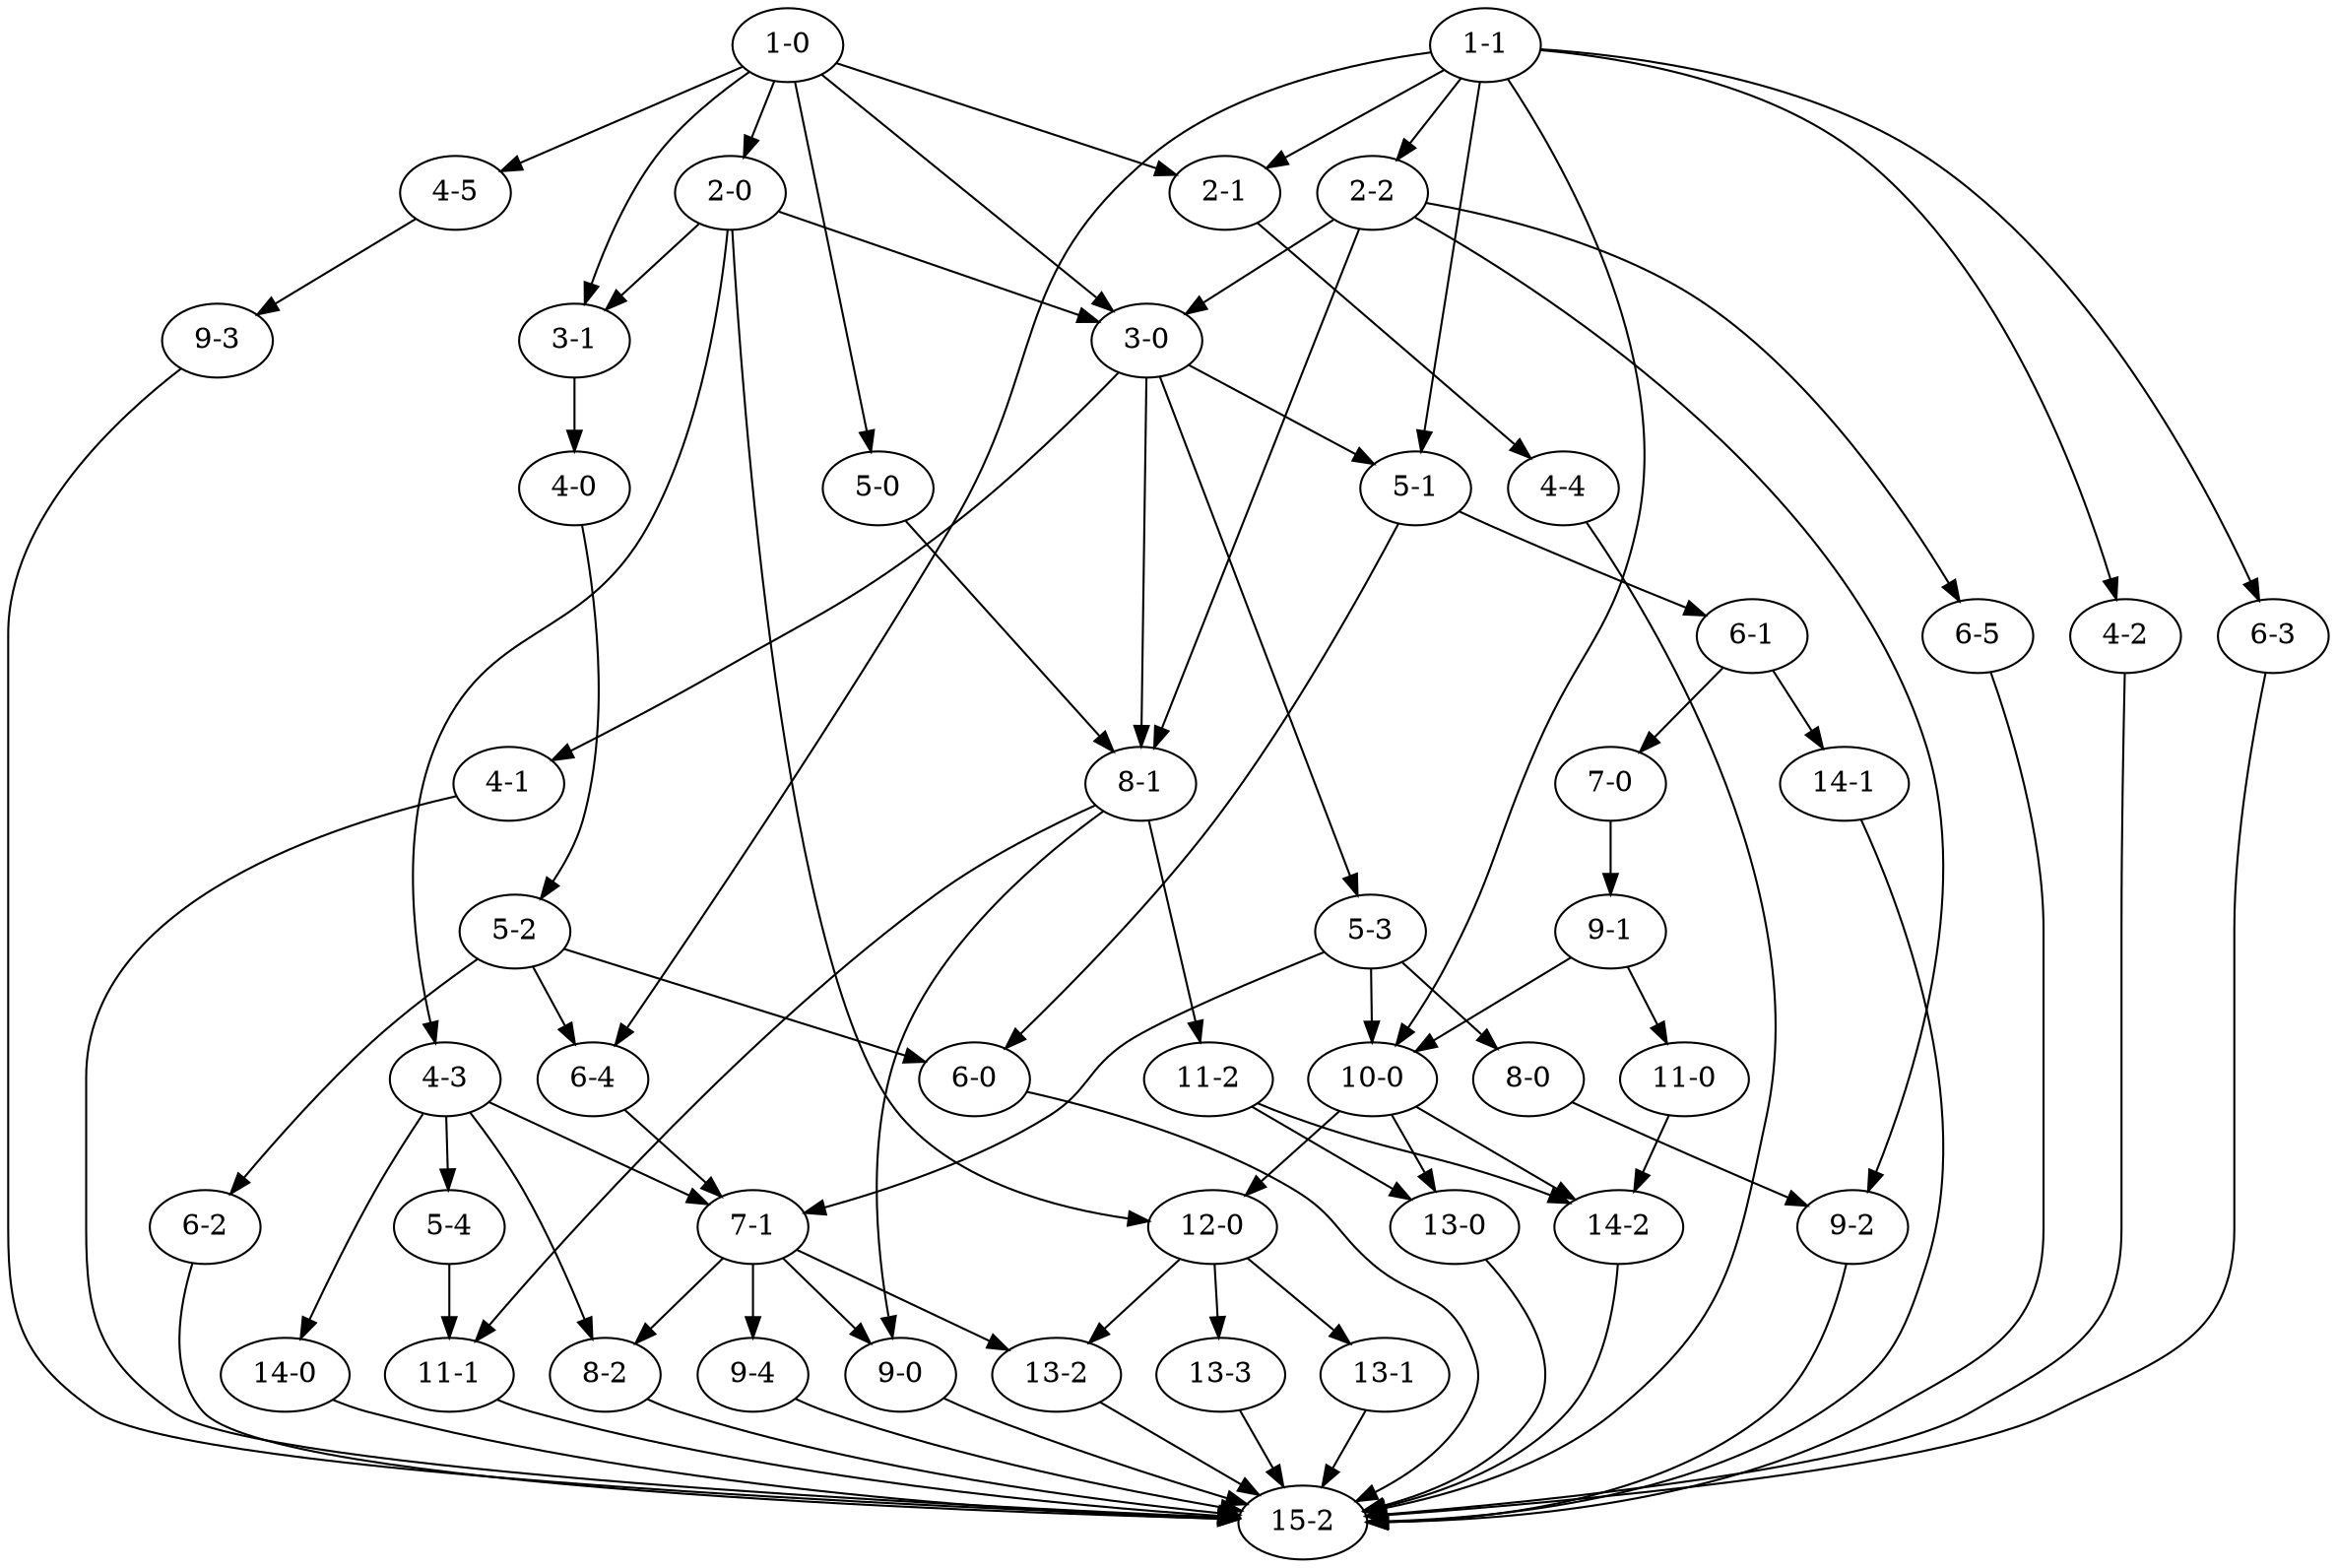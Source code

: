 digraph G {
	"1-0" -> "2-0"
	"1-0" -> "2-1"
	"1-0" -> "3-0"
	"1-0" -> "3-1"
	"1-0" -> "4-5"
	"1-0" -> "5-0"
	"1-1" -> "2-1"
	"1-1" -> "2-2"
	"1-1" -> "4-2"
	"1-1" -> "5-1"
	"1-1" -> "6-3"
	"1-1" -> "6-4"
	"1-1" -> "10-0"
	"2-0" -> "3-0"
	"2-0" -> "3-1"
	"2-0" -> "4-3"
	"2-0" -> "12-0"
	"2-1" -> "4-4"
	"2-2" -> "3-0"
	"2-2" -> "6-5"
	"2-2" -> "8-1"
	"2-2" -> "9-2"
	"3-0" -> "4-1"
	"3-0" -> "5-1"
	"3-0" -> "5-3"
	"3-0" -> "8-1"
	"3-1" -> "4-0"
	"4-0" -> "5-2"
	"4-1" -> "15-2"
	"4-2" -> "15-2"
	"4-3" -> "5-4"
	"4-3" -> "7-1"
	"4-3" -> "8-2"
	"4-3" -> "14-0"
	"4-4" -> "15-2"
	"4-5" -> "9-3"
	"5-0" -> "8-1"
	"5-1" -> "6-0"
	"5-1" -> "6-1"
	"5-2" -> "6-0"
	"5-2" -> "6-2"
	"5-2" -> "6-4"
	"5-3" -> "7-1"
	"5-3" -> "8-0"
	"5-3" -> "10-0"
	"5-4" -> "11-1"
	"6-0" -> "15-2"
	"6-1" -> "7-0"
	"6-1" -> "14-1"
	"6-2" -> "15-2"
	"6-3" -> "15-2"
	"6-4" -> "7-1"
	"6-5" -> "15-2"
	"7-0" -> "9-1"
	"7-1" -> "8-2"
	"7-1" -> "9-0"
	"7-1" -> "9-4"
	"7-1" -> "13-2"
	"8-0" -> "9-2"
	"8-1" -> "9-0"
	"8-1" -> "11-1"
	"8-1" -> "11-2"
	"8-2" -> "15-2"
	"9-0" -> "15-2"
	"9-1" -> "10-0"
	"9-1" -> "11-0"
	"9-2" -> "15-2"
	"9-3" -> "15-2"
	"9-4" -> "15-2"
	"10-0" -> "12-0"
	"10-0" -> "13-0"
	"10-0" -> "14-2"
	"11-0" -> "14-2"
	"11-1" -> "15-2"
	"11-2" -> "13-0"
	"11-2" -> "14-2"
	"12-0" -> "13-1"
	"12-0" -> "13-2"
	"12-0" -> "13-3"
	"13-0" -> "15-2"
	"13-1" -> "15-2"
	"13-2" -> "15-2"
	"13-3" -> "15-2"
	"14-0" -> "15-2"
	"14-1" -> "15-2"
	"14-2" -> "15-2"
}
